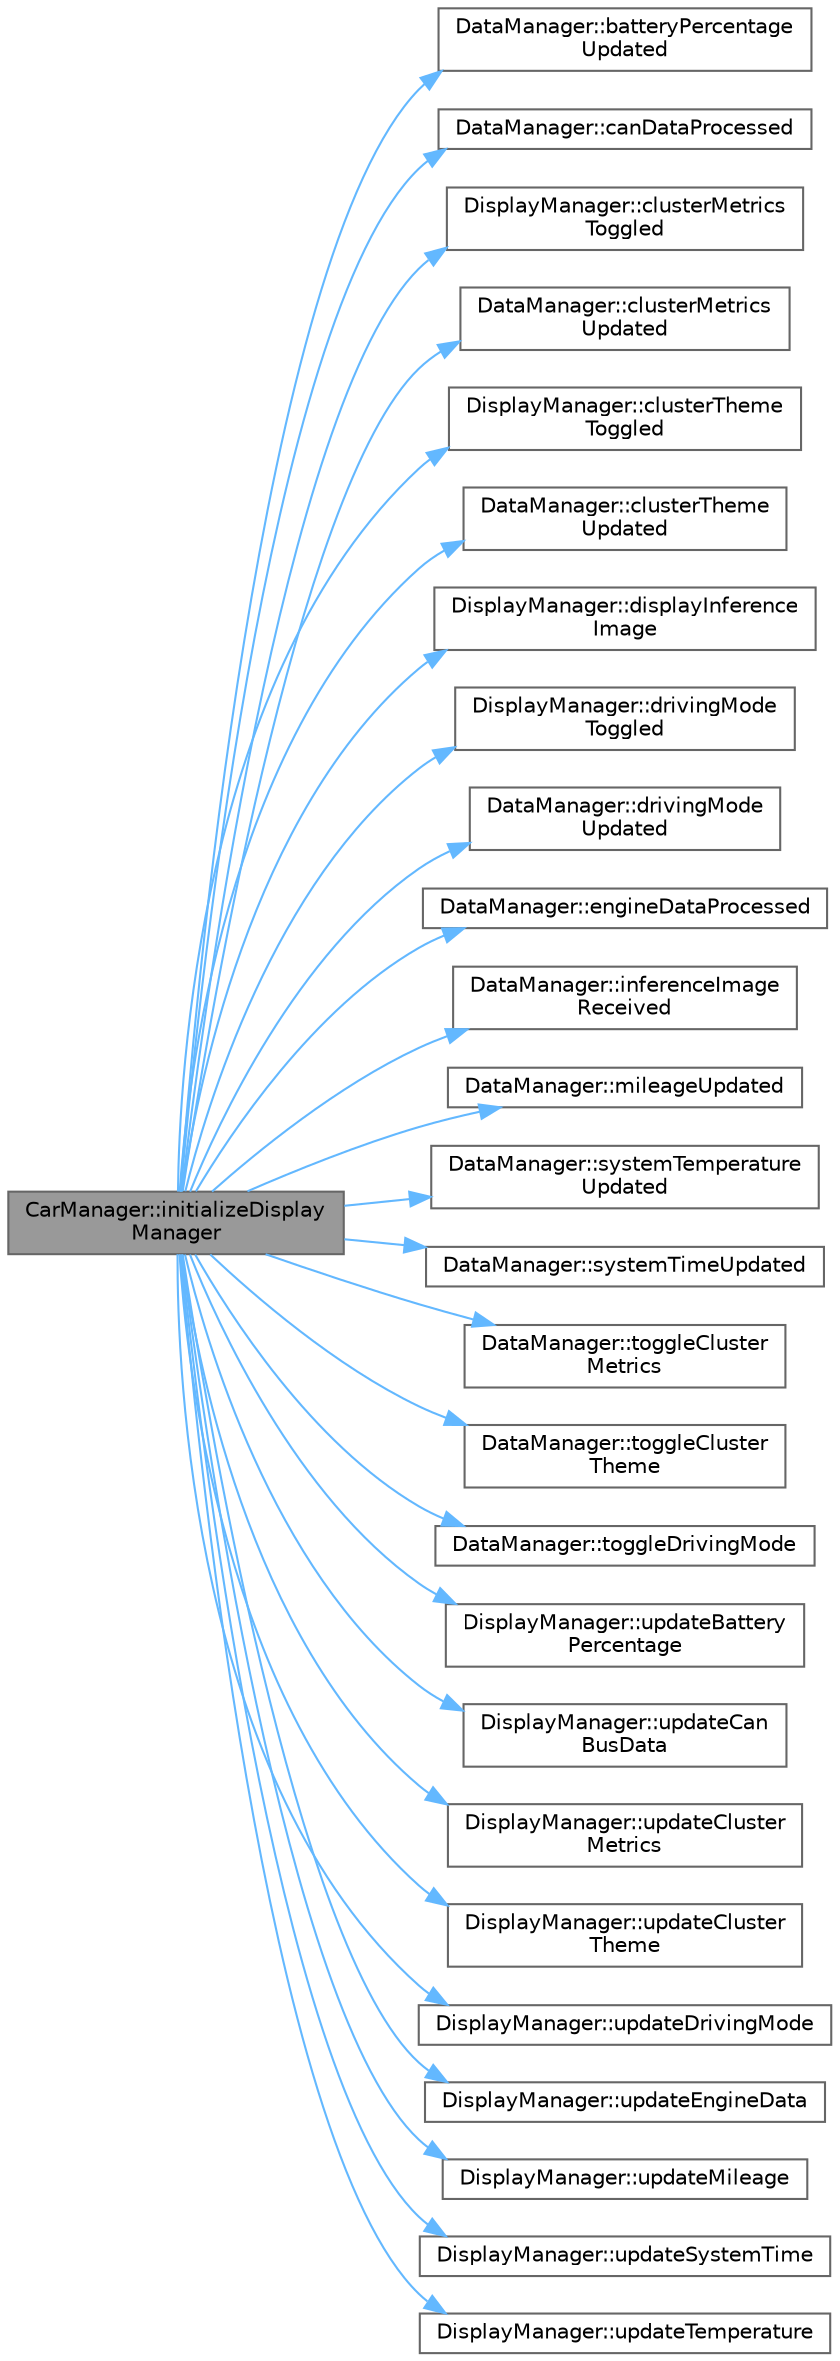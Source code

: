 digraph "CarManager::initializeDisplayManager"
{
 // LATEX_PDF_SIZE
  bgcolor="transparent";
  edge [fontname=Helvetica,fontsize=10,labelfontname=Helvetica,labelfontsize=10];
  node [fontname=Helvetica,fontsize=10,shape=box,height=0.2,width=0.4];
  rankdir="LR";
  Node1 [id="Node000001",label="CarManager::initializeDisplay\lManager",height=0.2,width=0.4,color="gray40", fillcolor="grey60", style="filled", fontcolor="black",tooltip="Initialize the DisplayManager."];
  Node1 -> Node2 [id="edge1_Node000001_Node000002",color="steelblue1",style="solid",tooltip=" "];
  Node2 [id="Node000002",label="DataManager::batteryPercentage\lUpdated",height=0.2,width=0.4,color="grey40", fillcolor="white", style="filled",URL="$classDataManager.html#a03f614a2259b6a7070150d90ecfa987f",tooltip=" "];
  Node1 -> Node3 [id="edge2_Node000001_Node000003",color="steelblue1",style="solid",tooltip=" "];
  Node3 [id="Node000003",label="DataManager::canDataProcessed",height=0.2,width=0.4,color="grey40", fillcolor="white", style="filled",URL="$classDataManager.html#a812d9f0255b242b0a6633db48a6891bc",tooltip=" "];
  Node1 -> Node4 [id="edge3_Node000001_Node000004",color="steelblue1",style="solid",tooltip=" "];
  Node4 [id="Node000004",label="DisplayManager::clusterMetrics\lToggled",height=0.2,width=0.4,color="grey40", fillcolor="white", style="filled",URL="$classDisplayManager.html#a3392adf2d8bef0ab47c7902e0856885e",tooltip="Signal emitted when the cluster metrics are toggled."];
  Node1 -> Node5 [id="edge4_Node000001_Node000005",color="steelblue1",style="solid",tooltip=" "];
  Node5 [id="Node000005",label="DataManager::clusterMetrics\lUpdated",height=0.2,width=0.4,color="grey40", fillcolor="white", style="filled",URL="$classDataManager.html#ad56e4d5b4b20325d107ec1106d7a8e00",tooltip=" "];
  Node1 -> Node6 [id="edge5_Node000001_Node000006",color="steelblue1",style="solid",tooltip=" "];
  Node6 [id="Node000006",label="DisplayManager::clusterTheme\lToggled",height=0.2,width=0.4,color="grey40", fillcolor="white", style="filled",URL="$classDisplayManager.html#a50e1e94a5955249b3ade32dff937c3ae",tooltip="Signal emitted when the cluster theme is toggled."];
  Node1 -> Node7 [id="edge6_Node000001_Node000007",color="steelblue1",style="solid",tooltip=" "];
  Node7 [id="Node000007",label="DataManager::clusterTheme\lUpdated",height=0.2,width=0.4,color="grey40", fillcolor="white", style="filled",URL="$classDataManager.html#ac740653a483138547160f4ae47dde1ec",tooltip=" "];
  Node1 -> Node8 [id="edge7_Node000001_Node000008",color="steelblue1",style="solid",tooltip=" "];
  Node8 [id="Node000008",label="DisplayManager::displayInference\lImage",height=0.2,width=0.4,color="grey40", fillcolor="white", style="filled",URL="$classDisplayManager.html#ad64cf34b13e705e178352628e8c4d6d1",tooltip=" "];
  Node1 -> Node9 [id="edge8_Node000001_Node000009",color="steelblue1",style="solid",tooltip=" "];
  Node9 [id="Node000009",label="DisplayManager::drivingMode\lToggled",height=0.2,width=0.4,color="grey40", fillcolor="white", style="filled",URL="$classDisplayManager.html#a82ccd56efaf1a42e2e2823a4fbaec4a0",tooltip="Signal emitted when the driving mode is toggled."];
  Node1 -> Node10 [id="edge9_Node000001_Node000010",color="steelblue1",style="solid",tooltip=" "];
  Node10 [id="Node000010",label="DataManager::drivingMode\lUpdated",height=0.2,width=0.4,color="grey40", fillcolor="white", style="filled",URL="$classDataManager.html#a7fb9e70b6b53f7dba26470ec79253e26",tooltip=" "];
  Node1 -> Node11 [id="edge10_Node000001_Node000011",color="steelblue1",style="solid",tooltip=" "];
  Node11 [id="Node000011",label="DataManager::engineDataProcessed",height=0.2,width=0.4,color="grey40", fillcolor="white", style="filled",URL="$classDataManager.html#a23da75da1d1fa2d90c7f885b850b515d",tooltip=" "];
  Node1 -> Node12 [id="edge11_Node000001_Node000012",color="steelblue1",style="solid",tooltip=" "];
  Node12 [id="Node000012",label="DataManager::inferenceImage\lReceived",height=0.2,width=0.4,color="grey40", fillcolor="white", style="filled",URL="$classDataManager.html#a8c30ee4d3de864314e8592d92326ee89",tooltip=" "];
  Node1 -> Node13 [id="edge12_Node000001_Node000013",color="steelblue1",style="solid",tooltip=" "];
  Node13 [id="Node000013",label="DataManager::mileageUpdated",height=0.2,width=0.4,color="grey40", fillcolor="white", style="filled",URL="$classDataManager.html#a2c9bf3e56e1df0820ad431a96b27686d",tooltip=" "];
  Node1 -> Node14 [id="edge13_Node000001_Node000014",color="steelblue1",style="solid",tooltip=" "];
  Node14 [id="Node000014",label="DataManager::systemTemperature\lUpdated",height=0.2,width=0.4,color="grey40", fillcolor="white", style="filled",URL="$classDataManager.html#aec107b5ae90d533648f43f9a13f244fe",tooltip=" "];
  Node1 -> Node15 [id="edge14_Node000001_Node000015",color="steelblue1",style="solid",tooltip=" "];
  Node15 [id="Node000015",label="DataManager::systemTimeUpdated",height=0.2,width=0.4,color="grey40", fillcolor="white", style="filled",URL="$classDataManager.html#a05b992d115227acbc96affac049888d4",tooltip=" "];
  Node1 -> Node16 [id="edge15_Node000001_Node000016",color="steelblue1",style="solid",tooltip=" "];
  Node16 [id="Node000016",label="DataManager::toggleCluster\lMetrics",height=0.2,width=0.4,color="grey40", fillcolor="white", style="filled",URL="$classDataManager.html#a08ec424331443675ba3c31b1a50da50c",tooltip="Toggle the cluster metrics."];
  Node1 -> Node17 [id="edge16_Node000001_Node000017",color="steelblue1",style="solid",tooltip=" "];
  Node17 [id="Node000017",label="DataManager::toggleCluster\lTheme",height=0.2,width=0.4,color="grey40", fillcolor="white", style="filled",URL="$classDataManager.html#a8ba9ea7dd957fadef8c562f0865ff55e",tooltip="Toggle the cluster theme."];
  Node1 -> Node18 [id="edge17_Node000001_Node000018",color="steelblue1",style="solid",tooltip=" "];
  Node18 [id="Node000018",label="DataManager::toggleDrivingMode",height=0.2,width=0.4,color="grey40", fillcolor="white", style="filled",URL="$classDataManager.html#a820db17b9b1aa9a70cbdc8ef05a46584",tooltip="Toggle the driving mode."];
  Node1 -> Node19 [id="edge18_Node000001_Node000019",color="steelblue1",style="solid",tooltip=" "];
  Node19 [id="Node000019",label="DisplayManager::updateBattery\lPercentage",height=0.2,width=0.4,color="grey40", fillcolor="white", style="filled",URL="$classDisplayManager.html#abd05bbcd46db02809b4f69043b0f5bde",tooltip="Updates the battery percentage on the display."];
  Node1 -> Node20 [id="edge19_Node000001_Node000020",color="steelblue1",style="solid",tooltip=" "];
  Node20 [id="Node000020",label="DisplayManager::updateCan\lBusData",height=0.2,width=0.4,color="grey40", fillcolor="white", style="filled",URL="$classDisplayManager.html#abebd3e93be5761533885e1fdf03c34cb",tooltip="Updates the CAN bus data on the display."];
  Node1 -> Node21 [id="edge20_Node000001_Node000021",color="steelblue1",style="solid",tooltip=" "];
  Node21 [id="Node000021",label="DisplayManager::updateCluster\lMetrics",height=0.2,width=0.4,color="grey40", fillcolor="white", style="filled",URL="$classDisplayManager.html#ac098d036b85f24328a11731da7b2196f",tooltip="Updates the cluster metrics on the display."];
  Node1 -> Node22 [id="edge21_Node000001_Node000022",color="steelblue1",style="solid",tooltip=" "];
  Node22 [id="Node000022",label="DisplayManager::updateCluster\lTheme",height=0.2,width=0.4,color="grey40", fillcolor="white", style="filled",URL="$classDisplayManager.html#a0c970606c6077d168cf6f4ad63dc4fcc",tooltip="Updates the cluster theme on the display."];
  Node1 -> Node23 [id="edge22_Node000001_Node000023",color="steelblue1",style="solid",tooltip=" "];
  Node23 [id="Node000023",label="DisplayManager::updateDrivingMode",height=0.2,width=0.4,color="grey40", fillcolor="white", style="filled",URL="$classDisplayManager.html#a06d94f6ce20c23eaa1e25bc6e8c9496a",tooltip="Updates the driving mode on the display."];
  Node1 -> Node24 [id="edge23_Node000001_Node000024",color="steelblue1",style="solid",tooltip=" "];
  Node24 [id="Node000024",label="DisplayManager::updateEngineData",height=0.2,width=0.4,color="grey40", fillcolor="white", style="filled",URL="$classDisplayManager.html#aca4a27c20086ba98ae87490fb3d7867e",tooltip="Updates the engine data on the display."];
  Node1 -> Node25 [id="edge24_Node000001_Node000025",color="steelblue1",style="solid",tooltip=" "];
  Node25 [id="Node000025",label="DisplayManager::updateMileage",height=0.2,width=0.4,color="grey40", fillcolor="white", style="filled",URL="$classDisplayManager.html#aef67b2d47859a3a6ef96d622925c84c2",tooltip="Updates the mileage on the display."];
  Node1 -> Node26 [id="edge25_Node000001_Node000026",color="steelblue1",style="solid",tooltip=" "];
  Node26 [id="Node000026",label="DisplayManager::updateSystemTime",height=0.2,width=0.4,color="grey40", fillcolor="white", style="filled",URL="$classDisplayManager.html#aa871409b067196dc448ce1cec4ad1437",tooltip="Updates the system time on the display."];
  Node1 -> Node27 [id="edge26_Node000001_Node000027",color="steelblue1",style="solid",tooltip=" "];
  Node27 [id="Node000027",label="DisplayManager::updateTemperature",height=0.2,width=0.4,color="grey40", fillcolor="white", style="filled",URL="$classDisplayManager.html#a002b346babdbbdf852f9121a32e80e9d",tooltip="Updates the temperature on the display."];
}
